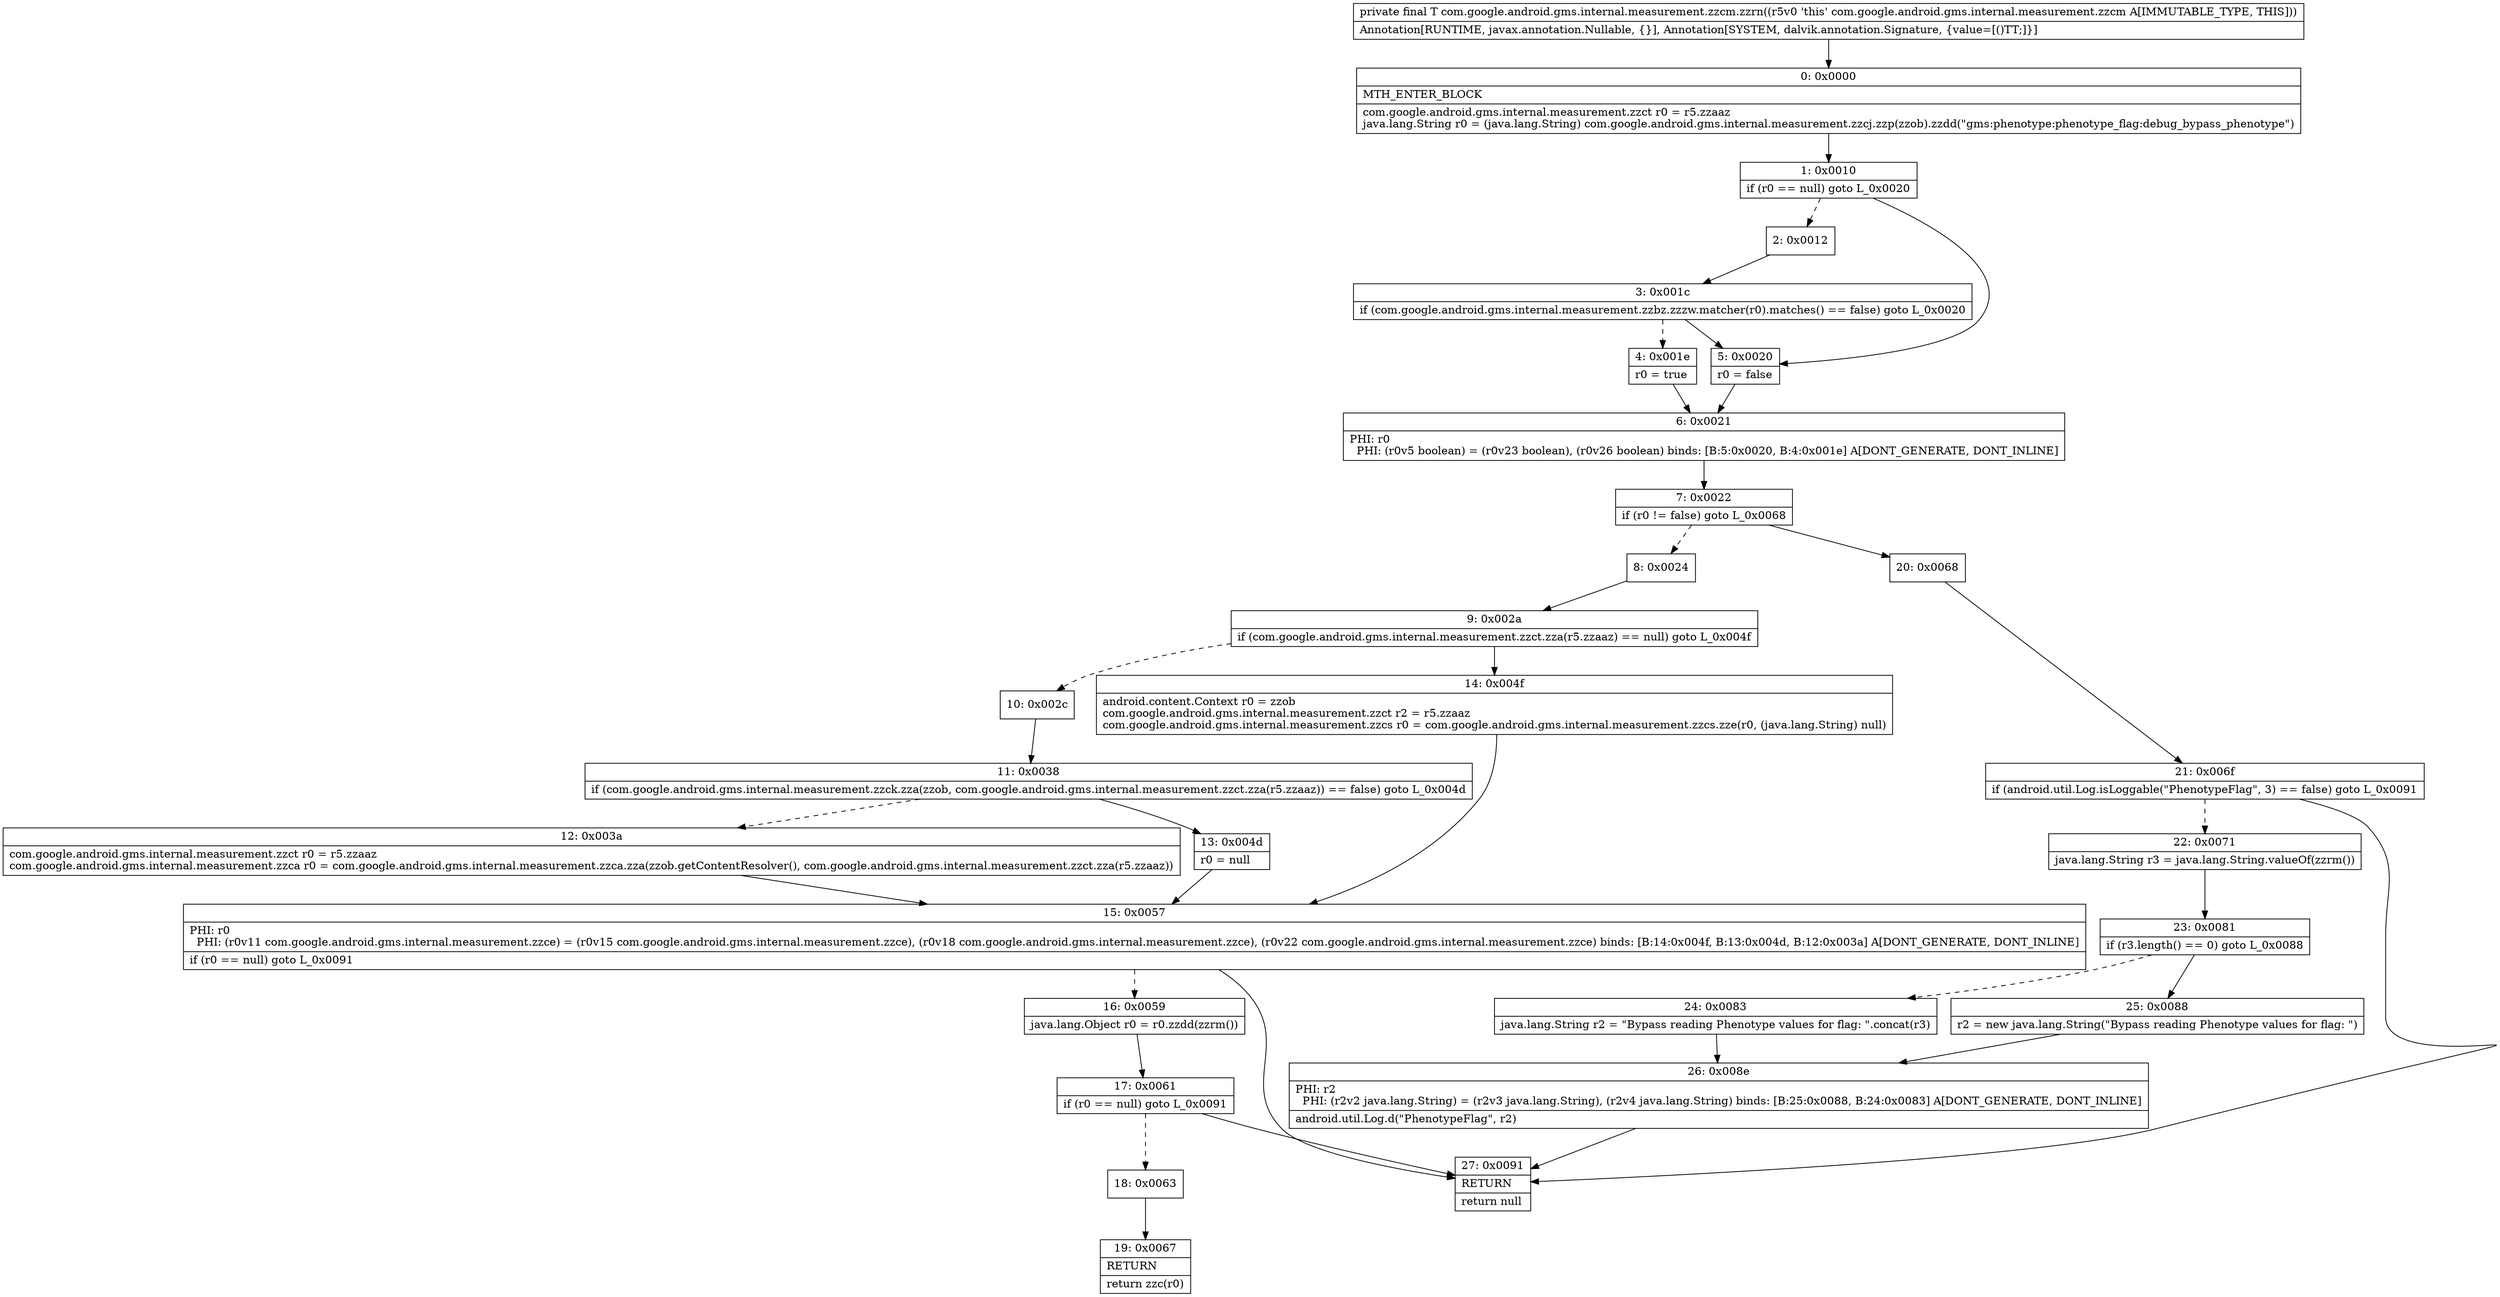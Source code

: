 digraph "CFG forcom.google.android.gms.internal.measurement.zzcm.zzrn()Ljava\/lang\/Object;" {
Node_0 [shape=record,label="{0\:\ 0x0000|MTH_ENTER_BLOCK\l|com.google.android.gms.internal.measurement.zzct r0 = r5.zzaaz\ljava.lang.String r0 = (java.lang.String) com.google.android.gms.internal.measurement.zzcj.zzp(zzob).zzdd(\"gms:phenotype:phenotype_flag:debug_bypass_phenotype\")\l}"];
Node_1 [shape=record,label="{1\:\ 0x0010|if (r0 == null) goto L_0x0020\l}"];
Node_2 [shape=record,label="{2\:\ 0x0012}"];
Node_3 [shape=record,label="{3\:\ 0x001c|if (com.google.android.gms.internal.measurement.zzbz.zzzw.matcher(r0).matches() == false) goto L_0x0020\l}"];
Node_4 [shape=record,label="{4\:\ 0x001e|r0 = true\l}"];
Node_5 [shape=record,label="{5\:\ 0x0020|r0 = false\l}"];
Node_6 [shape=record,label="{6\:\ 0x0021|PHI: r0 \l  PHI: (r0v5 boolean) = (r0v23 boolean), (r0v26 boolean) binds: [B:5:0x0020, B:4:0x001e] A[DONT_GENERATE, DONT_INLINE]\l}"];
Node_7 [shape=record,label="{7\:\ 0x0022|if (r0 != false) goto L_0x0068\l}"];
Node_8 [shape=record,label="{8\:\ 0x0024}"];
Node_9 [shape=record,label="{9\:\ 0x002a|if (com.google.android.gms.internal.measurement.zzct.zza(r5.zzaaz) == null) goto L_0x004f\l}"];
Node_10 [shape=record,label="{10\:\ 0x002c}"];
Node_11 [shape=record,label="{11\:\ 0x0038|if (com.google.android.gms.internal.measurement.zzck.zza(zzob, com.google.android.gms.internal.measurement.zzct.zza(r5.zzaaz)) == false) goto L_0x004d\l}"];
Node_12 [shape=record,label="{12\:\ 0x003a|com.google.android.gms.internal.measurement.zzct r0 = r5.zzaaz\lcom.google.android.gms.internal.measurement.zzca r0 = com.google.android.gms.internal.measurement.zzca.zza(zzob.getContentResolver(), com.google.android.gms.internal.measurement.zzct.zza(r5.zzaaz))\l}"];
Node_13 [shape=record,label="{13\:\ 0x004d|r0 = null\l}"];
Node_14 [shape=record,label="{14\:\ 0x004f|android.content.Context r0 = zzob\lcom.google.android.gms.internal.measurement.zzct r2 = r5.zzaaz\lcom.google.android.gms.internal.measurement.zzcs r0 = com.google.android.gms.internal.measurement.zzcs.zze(r0, (java.lang.String) null)\l}"];
Node_15 [shape=record,label="{15\:\ 0x0057|PHI: r0 \l  PHI: (r0v11 com.google.android.gms.internal.measurement.zzce) = (r0v15 com.google.android.gms.internal.measurement.zzce), (r0v18 com.google.android.gms.internal.measurement.zzce), (r0v22 com.google.android.gms.internal.measurement.zzce) binds: [B:14:0x004f, B:13:0x004d, B:12:0x003a] A[DONT_GENERATE, DONT_INLINE]\l|if (r0 == null) goto L_0x0091\l}"];
Node_16 [shape=record,label="{16\:\ 0x0059|java.lang.Object r0 = r0.zzdd(zzrm())\l}"];
Node_17 [shape=record,label="{17\:\ 0x0061|if (r0 == null) goto L_0x0091\l}"];
Node_18 [shape=record,label="{18\:\ 0x0063}"];
Node_19 [shape=record,label="{19\:\ 0x0067|RETURN\l|return zzc(r0)\l}"];
Node_20 [shape=record,label="{20\:\ 0x0068}"];
Node_21 [shape=record,label="{21\:\ 0x006f|if (android.util.Log.isLoggable(\"PhenotypeFlag\", 3) == false) goto L_0x0091\l}"];
Node_22 [shape=record,label="{22\:\ 0x0071|java.lang.String r3 = java.lang.String.valueOf(zzrm())\l}"];
Node_23 [shape=record,label="{23\:\ 0x0081|if (r3.length() == 0) goto L_0x0088\l}"];
Node_24 [shape=record,label="{24\:\ 0x0083|java.lang.String r2 = \"Bypass reading Phenotype values for flag: \".concat(r3)\l}"];
Node_25 [shape=record,label="{25\:\ 0x0088|r2 = new java.lang.String(\"Bypass reading Phenotype values for flag: \")\l}"];
Node_26 [shape=record,label="{26\:\ 0x008e|PHI: r2 \l  PHI: (r2v2 java.lang.String) = (r2v3 java.lang.String), (r2v4 java.lang.String) binds: [B:25:0x0088, B:24:0x0083] A[DONT_GENERATE, DONT_INLINE]\l|android.util.Log.d(\"PhenotypeFlag\", r2)\l}"];
Node_27 [shape=record,label="{27\:\ 0x0091|RETURN\l|return null\l}"];
MethodNode[shape=record,label="{private final T com.google.android.gms.internal.measurement.zzcm.zzrn((r5v0 'this' com.google.android.gms.internal.measurement.zzcm A[IMMUTABLE_TYPE, THIS]))  | Annotation[RUNTIME, javax.annotation.Nullable, \{\}], Annotation[SYSTEM, dalvik.annotation.Signature, \{value=[()TT;]\}]\l}"];
MethodNode -> Node_0;
Node_0 -> Node_1;
Node_1 -> Node_2[style=dashed];
Node_1 -> Node_5;
Node_2 -> Node_3;
Node_3 -> Node_4[style=dashed];
Node_3 -> Node_5;
Node_4 -> Node_6;
Node_5 -> Node_6;
Node_6 -> Node_7;
Node_7 -> Node_8[style=dashed];
Node_7 -> Node_20;
Node_8 -> Node_9;
Node_9 -> Node_10[style=dashed];
Node_9 -> Node_14;
Node_10 -> Node_11;
Node_11 -> Node_12[style=dashed];
Node_11 -> Node_13;
Node_12 -> Node_15;
Node_13 -> Node_15;
Node_14 -> Node_15;
Node_15 -> Node_16[style=dashed];
Node_15 -> Node_27;
Node_16 -> Node_17;
Node_17 -> Node_18[style=dashed];
Node_17 -> Node_27;
Node_18 -> Node_19;
Node_20 -> Node_21;
Node_21 -> Node_22[style=dashed];
Node_21 -> Node_27;
Node_22 -> Node_23;
Node_23 -> Node_24[style=dashed];
Node_23 -> Node_25;
Node_24 -> Node_26;
Node_25 -> Node_26;
Node_26 -> Node_27;
}

